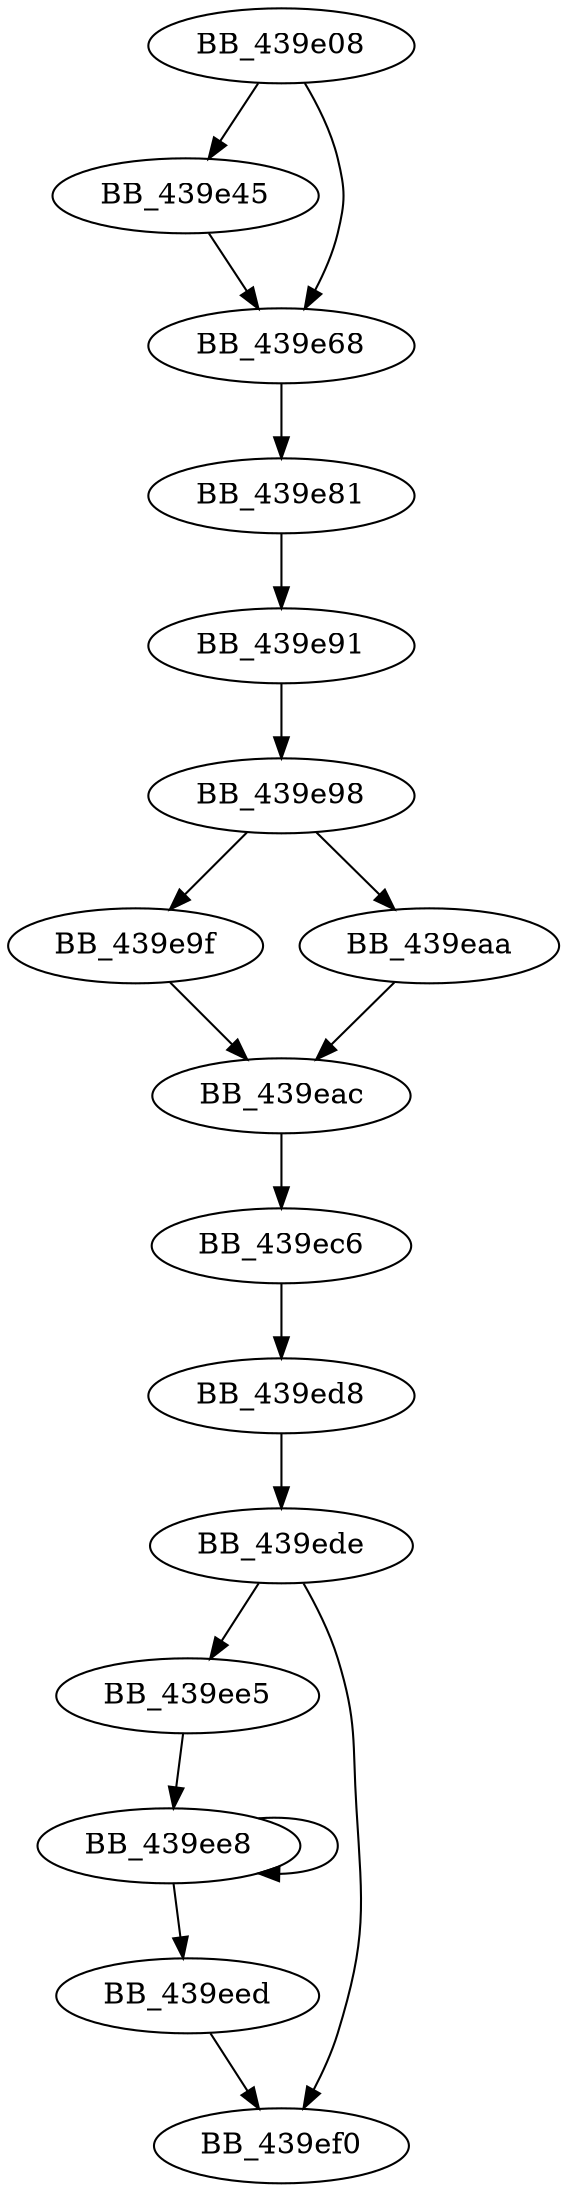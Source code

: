 DiGraph unknown_libname_52{
BB_439e08->BB_439e45
BB_439e08->BB_439e68
BB_439e45->BB_439e68
BB_439e68->BB_439e81
BB_439e81->BB_439e91
BB_439e91->BB_439e98
BB_439e98->BB_439e9f
BB_439e98->BB_439eaa
BB_439e9f->BB_439eac
BB_439eaa->BB_439eac
BB_439eac->BB_439ec6
BB_439ec6->BB_439ed8
BB_439ed8->BB_439ede
BB_439ede->BB_439ee5
BB_439ede->BB_439ef0
BB_439ee5->BB_439ee8
BB_439ee8->BB_439ee8
BB_439ee8->BB_439eed
BB_439eed->BB_439ef0
}
